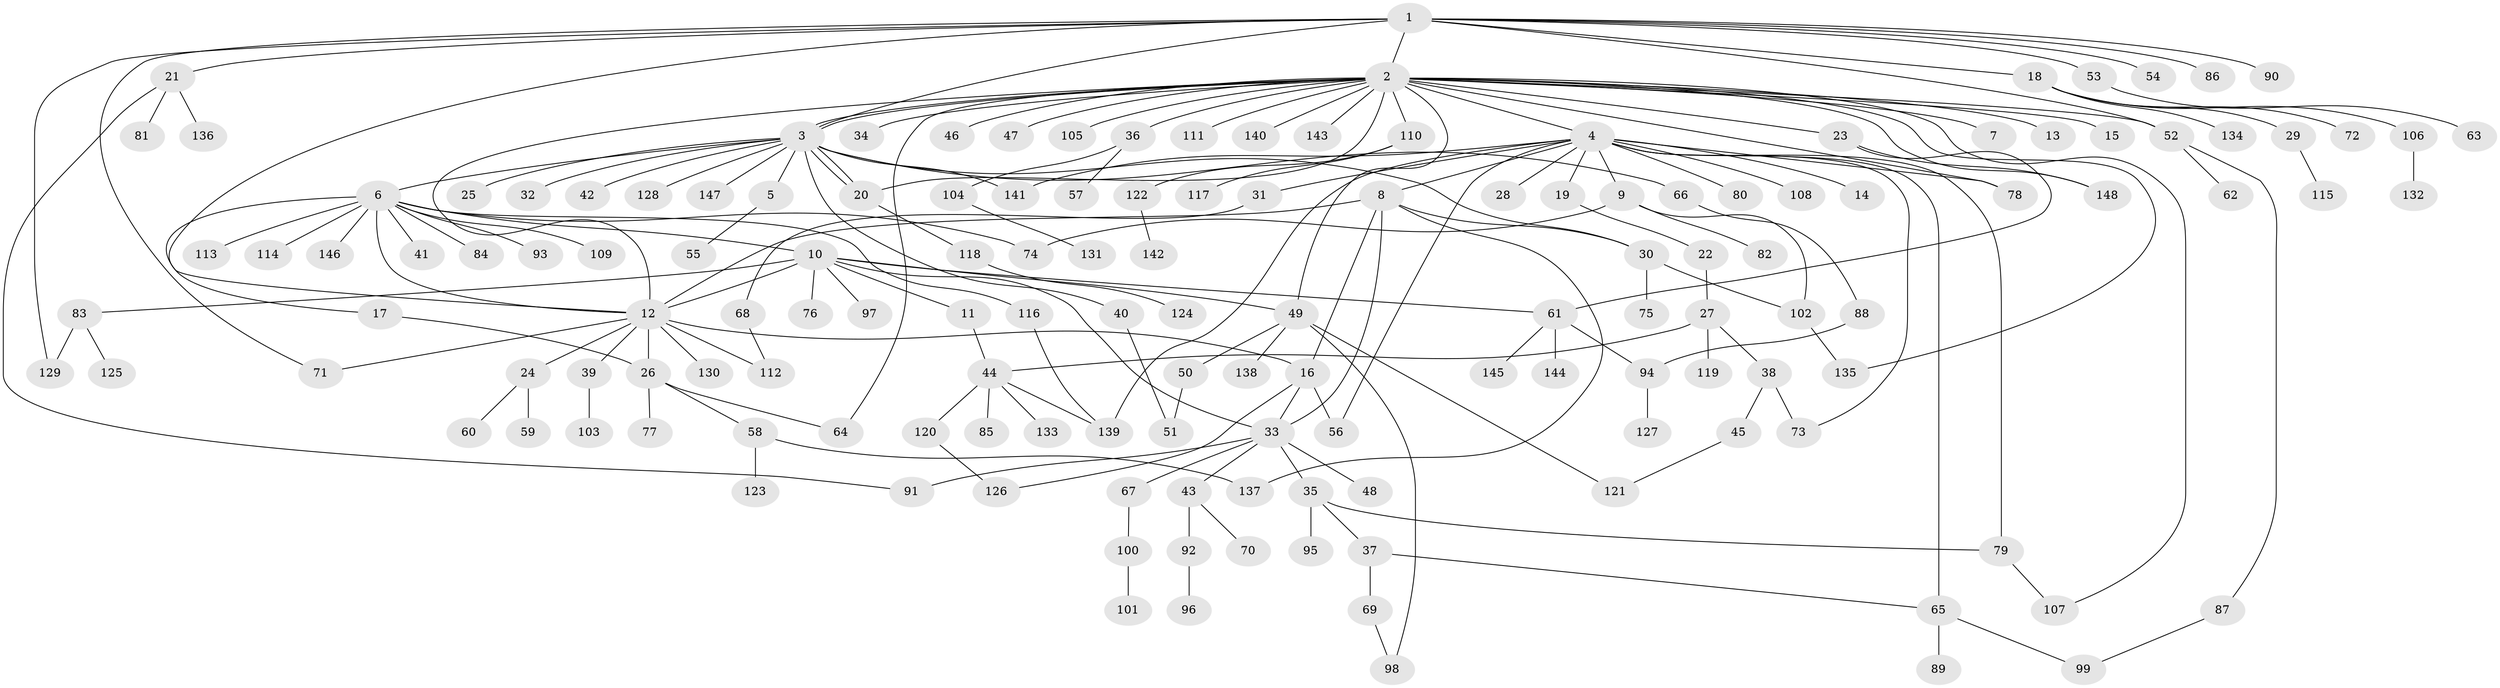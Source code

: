 // coarse degree distribution, {23: 0.01834862385321101, 15: 0.009174311926605505, 1: 0.48623853211009177, 12: 0.01834862385321101, 6: 0.01834862385321101, 5: 0.045871559633027525, 8: 0.01834862385321101, 2: 0.24770642201834864, 4: 0.03669724770642202, 3: 0.10091743119266056}
// Generated by graph-tools (version 1.1) at 2025/23/03/03/25 07:23:54]
// undirected, 148 vertices, 189 edges
graph export_dot {
graph [start="1"]
  node [color=gray90,style=filled];
  1;
  2;
  3;
  4;
  5;
  6;
  7;
  8;
  9;
  10;
  11;
  12;
  13;
  14;
  15;
  16;
  17;
  18;
  19;
  20;
  21;
  22;
  23;
  24;
  25;
  26;
  27;
  28;
  29;
  30;
  31;
  32;
  33;
  34;
  35;
  36;
  37;
  38;
  39;
  40;
  41;
  42;
  43;
  44;
  45;
  46;
  47;
  48;
  49;
  50;
  51;
  52;
  53;
  54;
  55;
  56;
  57;
  58;
  59;
  60;
  61;
  62;
  63;
  64;
  65;
  66;
  67;
  68;
  69;
  70;
  71;
  72;
  73;
  74;
  75;
  76;
  77;
  78;
  79;
  80;
  81;
  82;
  83;
  84;
  85;
  86;
  87;
  88;
  89;
  90;
  91;
  92;
  93;
  94;
  95;
  96;
  97;
  98;
  99;
  100;
  101;
  102;
  103;
  104;
  105;
  106;
  107;
  108;
  109;
  110;
  111;
  112;
  113;
  114;
  115;
  116;
  117;
  118;
  119;
  120;
  121;
  122;
  123;
  124;
  125;
  126;
  127;
  128;
  129;
  130;
  131;
  132;
  133;
  134;
  135;
  136;
  137;
  138;
  139;
  140;
  141;
  142;
  143;
  144;
  145;
  146;
  147;
  148;
  1 -- 2;
  1 -- 3;
  1 -- 12;
  1 -- 18;
  1 -- 21;
  1 -- 52;
  1 -- 53;
  1 -- 54;
  1 -- 71;
  1 -- 86;
  1 -- 90;
  1 -- 129;
  2 -- 3;
  2 -- 3;
  2 -- 4;
  2 -- 7;
  2 -- 12;
  2 -- 13;
  2 -- 15;
  2 -- 20;
  2 -- 23;
  2 -- 34;
  2 -- 36;
  2 -- 46;
  2 -- 47;
  2 -- 49;
  2 -- 52;
  2 -- 64;
  2 -- 78;
  2 -- 105;
  2 -- 107;
  2 -- 110;
  2 -- 111;
  2 -- 135;
  2 -- 140;
  2 -- 143;
  2 -- 148;
  3 -- 5;
  3 -- 6;
  3 -- 20;
  3 -- 20;
  3 -- 25;
  3 -- 30;
  3 -- 32;
  3 -- 40;
  3 -- 42;
  3 -- 66;
  3 -- 128;
  3 -- 141;
  3 -- 147;
  4 -- 8;
  4 -- 9;
  4 -- 14;
  4 -- 19;
  4 -- 28;
  4 -- 31;
  4 -- 56;
  4 -- 65;
  4 -- 73;
  4 -- 78;
  4 -- 79;
  4 -- 80;
  4 -- 108;
  4 -- 139;
  4 -- 141;
  5 -- 55;
  6 -- 10;
  6 -- 12;
  6 -- 17;
  6 -- 41;
  6 -- 74;
  6 -- 84;
  6 -- 93;
  6 -- 109;
  6 -- 113;
  6 -- 114;
  6 -- 116;
  6 -- 146;
  8 -- 12;
  8 -- 16;
  8 -- 30;
  8 -- 33;
  8 -- 137;
  9 -- 74;
  9 -- 82;
  9 -- 102;
  10 -- 11;
  10 -- 12;
  10 -- 33;
  10 -- 49;
  10 -- 61;
  10 -- 76;
  10 -- 83;
  10 -- 97;
  11 -- 44;
  12 -- 16;
  12 -- 24;
  12 -- 26;
  12 -- 39;
  12 -- 71;
  12 -- 112;
  12 -- 130;
  16 -- 33;
  16 -- 56;
  16 -- 126;
  17 -- 26;
  18 -- 29;
  18 -- 72;
  18 -- 106;
  18 -- 134;
  19 -- 22;
  20 -- 118;
  21 -- 81;
  21 -- 91;
  21 -- 136;
  22 -- 27;
  23 -- 61;
  23 -- 148;
  24 -- 59;
  24 -- 60;
  26 -- 58;
  26 -- 64;
  26 -- 77;
  27 -- 38;
  27 -- 44;
  27 -- 119;
  29 -- 115;
  30 -- 75;
  30 -- 102;
  31 -- 68;
  33 -- 35;
  33 -- 43;
  33 -- 48;
  33 -- 67;
  33 -- 91;
  35 -- 37;
  35 -- 79;
  35 -- 95;
  36 -- 57;
  36 -- 104;
  37 -- 65;
  37 -- 69;
  38 -- 45;
  38 -- 73;
  39 -- 103;
  40 -- 51;
  43 -- 70;
  43 -- 92;
  44 -- 85;
  44 -- 120;
  44 -- 133;
  44 -- 139;
  45 -- 121;
  49 -- 50;
  49 -- 98;
  49 -- 121;
  49 -- 138;
  50 -- 51;
  52 -- 62;
  52 -- 87;
  53 -- 63;
  58 -- 123;
  58 -- 137;
  61 -- 94;
  61 -- 144;
  61 -- 145;
  65 -- 89;
  65 -- 99;
  66 -- 88;
  67 -- 100;
  68 -- 112;
  69 -- 98;
  79 -- 107;
  83 -- 125;
  83 -- 129;
  87 -- 99;
  88 -- 94;
  92 -- 96;
  94 -- 127;
  100 -- 101;
  102 -- 135;
  104 -- 131;
  106 -- 132;
  110 -- 117;
  110 -- 122;
  116 -- 139;
  118 -- 124;
  120 -- 126;
  122 -- 142;
}
